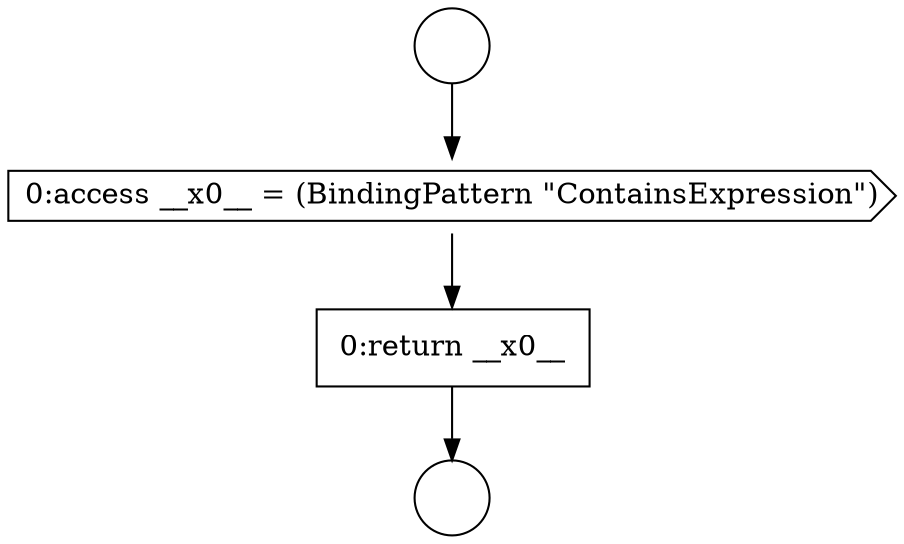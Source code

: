 digraph {
  node5814 [shape=circle label=" " color="black" fillcolor="white" style=filled]
  node5816 [shape=cds, label=<<font color="black">0:access __x0__ = (BindingPattern &quot;ContainsExpression&quot;)</font>> color="black" fillcolor="white" style=filled]
  node5817 [shape=none, margin=0, label=<<font color="black">
    <table border="0" cellborder="1" cellspacing="0" cellpadding="10">
      <tr><td align="left">0:return __x0__</td></tr>
    </table>
  </font>> color="black" fillcolor="white" style=filled]
  node5815 [shape=circle label=" " color="black" fillcolor="white" style=filled]
  node5814 -> node5816 [ color="black"]
  node5816 -> node5817 [ color="black"]
  node5817 -> node5815 [ color="black"]
}
